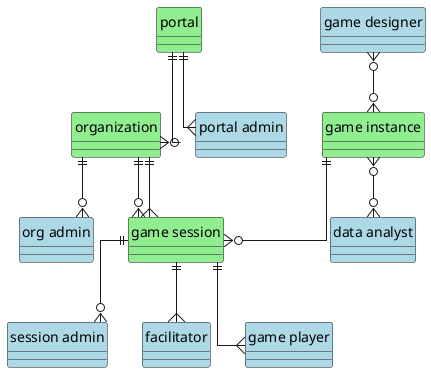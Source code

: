 @startuml

' config
hide circle
skinparam linetype ortho

' objects
entity "portal" as portal #back:lightgreen
entity "organization" as organization #back:lightgreen
entity "game instance" as game #back:lightgreen
entity "game session" as session #back:lightgreen

entity "portal admin" as padmin #back:lightblue
entity "org admin" as oadmin #back:lightblue 
entity "session admin" as sadmin #back:lightblue
entity "game designer" as designer #back:lightblue
entity "facilitator" as facilitator #back:lightblue
entity "data analyst" as analyst #back:lightblue
entity "game player" as player #back:lightblue

' relations
game ||--o{ session
portal ||--{ padmin
portal ||--o{ organization
organization ||--o{ oadmin
organization ||--o{ session
session ||--{ player
session ||--{ facilitator
session ||--o{ sadmin
organization ||--{ session
designer }o--o{ game
game }o--o{ analyst

@enduml

